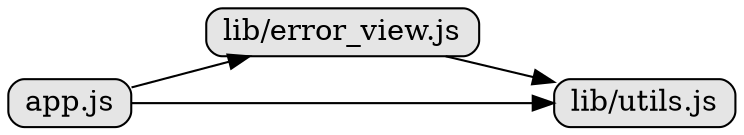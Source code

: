 digraph G {
      nodesep=0.5;
    charset="UTF-8";
    rankdir=LR;
    fixedsize=true;
    compound=true;
    node [style="rounded,filled", width=0, height=0, shape=box, fillcolor="#E5E5E5", concentrate=true]
  "app.js";
  "lib/error_view.js";
  "lib/utils.js";
  "app.js" -> "lib/error_view.js";
  "app.js" -> "lib/utils.js";
  "lib/error_view.js" -> "lib/utils.js";
}
